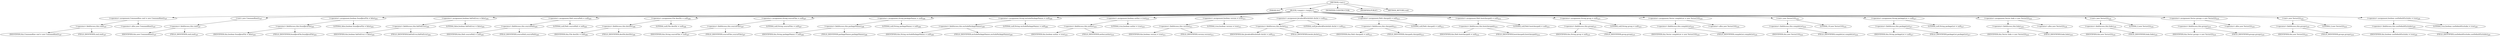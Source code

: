 digraph "&lt;init&gt;" {  
"2817" [label = <(METHOD,&lt;init&gt;)> ]
"2818" [label = <(PARAM,this)> ]
"2819" [label = <(BLOCK,&lt;empty&gt;,&lt;empty&gt;)> ]
"2820" [label = <(&lt;operator&gt;.assignment,Commandline cmd = new Commandline())<SUB>167</SUB>> ]
"2821" [label = <(&lt;operator&gt;.fieldAccess,this.cmd)<SUB>167</SUB>> ]
"2822" [label = <(IDENTIFIER,this,Commandline cmd = new Commandline())<SUB>167</SUB>> ]
"2823" [label = <(FIELD_IDENTIFIER,cmd,cmd)<SUB>167</SUB>> ]
"2824" [label = <(&lt;operator&gt;.alloc,new Commandline())<SUB>167</SUB>> ]
"2825" [label = <(&lt;init&gt;,new Commandline())<SUB>167</SUB>> ]
"2826" [label = <(&lt;operator&gt;.fieldAccess,this.cmd)<SUB>167</SUB>> ]
"2827" [label = <(IDENTIFIER,this,new Commandline())<SUB>167</SUB>> ]
"2828" [label = <(FIELD_IDENTIFIER,cmd,cmd)<SUB>167</SUB>> ]
"2829" [label = <(&lt;operator&gt;.assignment,boolean foundJavaFile = false)<SUB>203</SUB>> ]
"2830" [label = <(&lt;operator&gt;.fieldAccess,this.foundJavaFile)<SUB>203</SUB>> ]
"2831" [label = <(IDENTIFIER,this,boolean foundJavaFile = false)<SUB>203</SUB>> ]
"2832" [label = <(FIELD_IDENTIFIER,foundJavaFile,foundJavaFile)<SUB>203</SUB>> ]
"2833" [label = <(LITERAL,false,boolean foundJavaFile = false)<SUB>203</SUB>> ]
"2834" [label = <(&lt;operator&gt;.assignment,boolean failOnError = false)<SUB>204</SUB>> ]
"2835" [label = <(&lt;operator&gt;.fieldAccess,this.failOnError)<SUB>204</SUB>> ]
"2836" [label = <(IDENTIFIER,this,boolean failOnError = false)<SUB>204</SUB>> ]
"2837" [label = <(FIELD_IDENTIFIER,failOnError,failOnError)<SUB>204</SUB>> ]
"2838" [label = <(LITERAL,false,boolean failOnError = false)<SUB>204</SUB>> ]
"2839" [label = <(&lt;operator&gt;.assignment,Path sourcePath = null)<SUB>205</SUB>> ]
"2840" [label = <(&lt;operator&gt;.fieldAccess,this.sourcePath)<SUB>205</SUB>> ]
"2841" [label = <(IDENTIFIER,this,Path sourcePath = null)<SUB>205</SUB>> ]
"2842" [label = <(FIELD_IDENTIFIER,sourcePath,sourcePath)<SUB>205</SUB>> ]
"2843" [label = <(LITERAL,null,Path sourcePath = null)<SUB>205</SUB>> ]
"2844" [label = <(&lt;operator&gt;.assignment,File destDir = null)<SUB>206</SUB>> ]
"2845" [label = <(&lt;operator&gt;.fieldAccess,this.destDir)<SUB>206</SUB>> ]
"2846" [label = <(IDENTIFIER,this,File destDir = null)<SUB>206</SUB>> ]
"2847" [label = <(FIELD_IDENTIFIER,destDir,destDir)<SUB>206</SUB>> ]
"2848" [label = <(LITERAL,null,File destDir = null)<SUB>206</SUB>> ]
"2849" [label = <(&lt;operator&gt;.assignment,String sourceFiles = null)<SUB>207</SUB>> ]
"2850" [label = <(&lt;operator&gt;.fieldAccess,this.sourceFiles)<SUB>207</SUB>> ]
"2851" [label = <(IDENTIFIER,this,String sourceFiles = null)<SUB>207</SUB>> ]
"2852" [label = <(FIELD_IDENTIFIER,sourceFiles,sourceFiles)<SUB>207</SUB>> ]
"2853" [label = <(LITERAL,null,String sourceFiles = null)<SUB>207</SUB>> ]
"2854" [label = <(&lt;operator&gt;.assignment,String packageNames = null)<SUB>208</SUB>> ]
"2855" [label = <(&lt;operator&gt;.fieldAccess,this.packageNames)<SUB>208</SUB>> ]
"2856" [label = <(IDENTIFIER,this,String packageNames = null)<SUB>208</SUB>> ]
"2857" [label = <(FIELD_IDENTIFIER,packageNames,packageNames)<SUB>208</SUB>> ]
"2858" [label = <(LITERAL,null,String packageNames = null)<SUB>208</SUB>> ]
"2859" [label = <(&lt;operator&gt;.assignment,String excludePackageNames = null)<SUB>209</SUB>> ]
"2860" [label = <(&lt;operator&gt;.fieldAccess,this.excludePackageNames)<SUB>209</SUB>> ]
"2861" [label = <(IDENTIFIER,this,String excludePackageNames = null)<SUB>209</SUB>> ]
"2862" [label = <(FIELD_IDENTIFIER,excludePackageNames,excludePackageNames)<SUB>209</SUB>> ]
"2863" [label = <(LITERAL,null,String excludePackageNames = null)<SUB>209</SUB>> ]
"2864" [label = <(&lt;operator&gt;.assignment,boolean author = true)<SUB>210</SUB>> ]
"2865" [label = <(&lt;operator&gt;.fieldAccess,this.author)<SUB>210</SUB>> ]
"2866" [label = <(IDENTIFIER,this,boolean author = true)<SUB>210</SUB>> ]
"2867" [label = <(FIELD_IDENTIFIER,author,author)<SUB>210</SUB>> ]
"2868" [label = <(LITERAL,true,boolean author = true)<SUB>210</SUB>> ]
"2869" [label = <(&lt;operator&gt;.assignment,boolean version = true)<SUB>211</SUB>> ]
"2870" [label = <(&lt;operator&gt;.fieldAccess,this.version)<SUB>211</SUB>> ]
"2871" [label = <(IDENTIFIER,this,boolean version = true)<SUB>211</SUB>> ]
"2872" [label = <(FIELD_IDENTIFIER,version,version)<SUB>211</SUB>> ]
"2873" [label = <(LITERAL,true,boolean version = true)<SUB>211</SUB>> ]
"2874" [label = <(&lt;operator&gt;.assignment,Javadoc$DocletInfo doclet = null)<SUB>212</SUB>> ]
"2875" [label = <(&lt;operator&gt;.fieldAccess,this.doclet)<SUB>212</SUB>> ]
"2876" [label = <(IDENTIFIER,this,Javadoc$DocletInfo doclet = null)<SUB>212</SUB>> ]
"2877" [label = <(FIELD_IDENTIFIER,doclet,doclet)<SUB>212</SUB>> ]
"2878" [label = <(LITERAL,null,Javadoc$DocletInfo doclet = null)<SUB>212</SUB>> ]
"2879" [label = <(&lt;operator&gt;.assignment,Path classpath = null)<SUB>213</SUB>> ]
"2880" [label = <(&lt;operator&gt;.fieldAccess,this.classpath)<SUB>213</SUB>> ]
"2881" [label = <(IDENTIFIER,this,Path classpath = null)<SUB>213</SUB>> ]
"2882" [label = <(FIELD_IDENTIFIER,classpath,classpath)<SUB>213</SUB>> ]
"2883" [label = <(LITERAL,null,Path classpath = null)<SUB>213</SUB>> ]
"2884" [label = <(&lt;operator&gt;.assignment,Path bootclasspath = null)<SUB>214</SUB>> ]
"2885" [label = <(&lt;operator&gt;.fieldAccess,this.bootclasspath)<SUB>214</SUB>> ]
"2886" [label = <(IDENTIFIER,this,Path bootclasspath = null)<SUB>214</SUB>> ]
"2887" [label = <(FIELD_IDENTIFIER,bootclasspath,bootclasspath)<SUB>214</SUB>> ]
"2888" [label = <(LITERAL,null,Path bootclasspath = null)<SUB>214</SUB>> ]
"2889" [label = <(&lt;operator&gt;.assignment,String group = null)<SUB>215</SUB>> ]
"2890" [label = <(&lt;operator&gt;.fieldAccess,this.group)<SUB>215</SUB>> ]
"2891" [label = <(IDENTIFIER,this,String group = null)<SUB>215</SUB>> ]
"2892" [label = <(FIELD_IDENTIFIER,group,group)<SUB>215</SUB>> ]
"2893" [label = <(LITERAL,null,String group = null)<SUB>215</SUB>> ]
"2894" [label = <(&lt;operator&gt;.assignment,Vector compileList = new Vector(10))<SUB>216</SUB>> ]
"2895" [label = <(&lt;operator&gt;.fieldAccess,this.compileList)<SUB>216</SUB>> ]
"2896" [label = <(IDENTIFIER,this,Vector compileList = new Vector(10))<SUB>216</SUB>> ]
"2897" [label = <(FIELD_IDENTIFIER,compileList,compileList)<SUB>216</SUB>> ]
"2898" [label = <(&lt;operator&gt;.alloc,new Vector(10))<SUB>216</SUB>> ]
"2899" [label = <(&lt;init&gt;,new Vector(10))<SUB>216</SUB>> ]
"2900" [label = <(&lt;operator&gt;.fieldAccess,this.compileList)<SUB>216</SUB>> ]
"2901" [label = <(IDENTIFIER,this,new Vector(10))<SUB>216</SUB>> ]
"2902" [label = <(FIELD_IDENTIFIER,compileList,compileList)<SUB>216</SUB>> ]
"2903" [label = <(LITERAL,10,new Vector(10))<SUB>216</SUB>> ]
"2904" [label = <(&lt;operator&gt;.assignment,String packageList = null)<SUB>217</SUB>> ]
"2905" [label = <(&lt;operator&gt;.fieldAccess,this.packageList)<SUB>217</SUB>> ]
"2906" [label = <(IDENTIFIER,this,String packageList = null)<SUB>217</SUB>> ]
"2907" [label = <(FIELD_IDENTIFIER,packageList,packageList)<SUB>217</SUB>> ]
"2908" [label = <(LITERAL,null,String packageList = null)<SUB>217</SUB>> ]
"2909" [label = <(&lt;operator&gt;.assignment,Vector links = new Vector(2))<SUB>218</SUB>> ]
"2910" [label = <(&lt;operator&gt;.fieldAccess,this.links)<SUB>218</SUB>> ]
"2911" [label = <(IDENTIFIER,this,Vector links = new Vector(2))<SUB>218</SUB>> ]
"2912" [label = <(FIELD_IDENTIFIER,links,links)<SUB>218</SUB>> ]
"2913" [label = <(&lt;operator&gt;.alloc,new Vector(2))<SUB>218</SUB>> ]
"2914" [label = <(&lt;init&gt;,new Vector(2))<SUB>218</SUB>> ]
"2915" [label = <(&lt;operator&gt;.fieldAccess,this.links)<SUB>218</SUB>> ]
"2916" [label = <(IDENTIFIER,this,new Vector(2))<SUB>218</SUB>> ]
"2917" [label = <(FIELD_IDENTIFIER,links,links)<SUB>218</SUB>> ]
"2918" [label = <(LITERAL,2,new Vector(2))<SUB>218</SUB>> ]
"2919" [label = <(&lt;operator&gt;.assignment,Vector groups = new Vector(2))<SUB>219</SUB>> ]
"2920" [label = <(&lt;operator&gt;.fieldAccess,this.groups)<SUB>219</SUB>> ]
"2921" [label = <(IDENTIFIER,this,Vector groups = new Vector(2))<SUB>219</SUB>> ]
"2922" [label = <(FIELD_IDENTIFIER,groups,groups)<SUB>219</SUB>> ]
"2923" [label = <(&lt;operator&gt;.alloc,new Vector(2))<SUB>219</SUB>> ]
"2924" [label = <(&lt;init&gt;,new Vector(2))<SUB>219</SUB>> ]
"2925" [label = <(&lt;operator&gt;.fieldAccess,this.groups)<SUB>219</SUB>> ]
"2926" [label = <(IDENTIFIER,this,new Vector(2))<SUB>219</SUB>> ]
"2927" [label = <(FIELD_IDENTIFIER,groups,groups)<SUB>219</SUB>> ]
"2928" [label = <(LITERAL,2,new Vector(2))<SUB>219</SUB>> ]
"2929" [label = <(&lt;operator&gt;.assignment,boolean useDefaultExcludes = true)<SUB>220</SUB>> ]
"2930" [label = <(&lt;operator&gt;.fieldAccess,this.useDefaultExcludes)<SUB>220</SUB>> ]
"2931" [label = <(IDENTIFIER,this,boolean useDefaultExcludes = true)<SUB>220</SUB>> ]
"2932" [label = <(FIELD_IDENTIFIER,useDefaultExcludes,useDefaultExcludes)<SUB>220</SUB>> ]
"2933" [label = <(LITERAL,true,boolean useDefaultExcludes = true)<SUB>220</SUB>> ]
"2934" [label = <(MODIFIER,CONSTRUCTOR)> ]
"2935" [label = <(MODIFIER,PUBLIC)> ]
"2936" [label = <(METHOD_RETURN,void)> ]
  "2817" -> "2818" 
  "2817" -> "2819" 
  "2817" -> "2934" 
  "2817" -> "2935" 
  "2817" -> "2936" 
  "2819" -> "2820" 
  "2819" -> "2825" 
  "2819" -> "2829" 
  "2819" -> "2834" 
  "2819" -> "2839" 
  "2819" -> "2844" 
  "2819" -> "2849" 
  "2819" -> "2854" 
  "2819" -> "2859" 
  "2819" -> "2864" 
  "2819" -> "2869" 
  "2819" -> "2874" 
  "2819" -> "2879" 
  "2819" -> "2884" 
  "2819" -> "2889" 
  "2819" -> "2894" 
  "2819" -> "2899" 
  "2819" -> "2904" 
  "2819" -> "2909" 
  "2819" -> "2914" 
  "2819" -> "2919" 
  "2819" -> "2924" 
  "2819" -> "2929" 
  "2820" -> "2821" 
  "2820" -> "2824" 
  "2821" -> "2822" 
  "2821" -> "2823" 
  "2825" -> "2826" 
  "2826" -> "2827" 
  "2826" -> "2828" 
  "2829" -> "2830" 
  "2829" -> "2833" 
  "2830" -> "2831" 
  "2830" -> "2832" 
  "2834" -> "2835" 
  "2834" -> "2838" 
  "2835" -> "2836" 
  "2835" -> "2837" 
  "2839" -> "2840" 
  "2839" -> "2843" 
  "2840" -> "2841" 
  "2840" -> "2842" 
  "2844" -> "2845" 
  "2844" -> "2848" 
  "2845" -> "2846" 
  "2845" -> "2847" 
  "2849" -> "2850" 
  "2849" -> "2853" 
  "2850" -> "2851" 
  "2850" -> "2852" 
  "2854" -> "2855" 
  "2854" -> "2858" 
  "2855" -> "2856" 
  "2855" -> "2857" 
  "2859" -> "2860" 
  "2859" -> "2863" 
  "2860" -> "2861" 
  "2860" -> "2862" 
  "2864" -> "2865" 
  "2864" -> "2868" 
  "2865" -> "2866" 
  "2865" -> "2867" 
  "2869" -> "2870" 
  "2869" -> "2873" 
  "2870" -> "2871" 
  "2870" -> "2872" 
  "2874" -> "2875" 
  "2874" -> "2878" 
  "2875" -> "2876" 
  "2875" -> "2877" 
  "2879" -> "2880" 
  "2879" -> "2883" 
  "2880" -> "2881" 
  "2880" -> "2882" 
  "2884" -> "2885" 
  "2884" -> "2888" 
  "2885" -> "2886" 
  "2885" -> "2887" 
  "2889" -> "2890" 
  "2889" -> "2893" 
  "2890" -> "2891" 
  "2890" -> "2892" 
  "2894" -> "2895" 
  "2894" -> "2898" 
  "2895" -> "2896" 
  "2895" -> "2897" 
  "2899" -> "2900" 
  "2899" -> "2903" 
  "2900" -> "2901" 
  "2900" -> "2902" 
  "2904" -> "2905" 
  "2904" -> "2908" 
  "2905" -> "2906" 
  "2905" -> "2907" 
  "2909" -> "2910" 
  "2909" -> "2913" 
  "2910" -> "2911" 
  "2910" -> "2912" 
  "2914" -> "2915" 
  "2914" -> "2918" 
  "2915" -> "2916" 
  "2915" -> "2917" 
  "2919" -> "2920" 
  "2919" -> "2923" 
  "2920" -> "2921" 
  "2920" -> "2922" 
  "2924" -> "2925" 
  "2924" -> "2928" 
  "2925" -> "2926" 
  "2925" -> "2927" 
  "2929" -> "2930" 
  "2929" -> "2933" 
  "2930" -> "2931" 
  "2930" -> "2932" 
}
